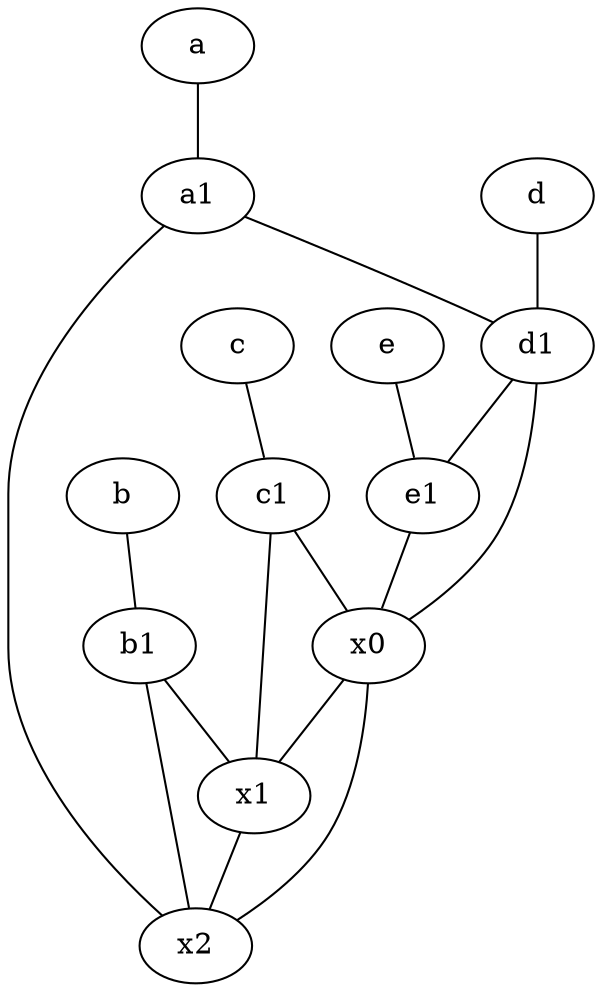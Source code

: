 graph {
	node [labelfontsize=50]
	e [labelfontsize=50 pos="7,9!"]
	a1 [labelfontsize=50 pos="8,3!"]
	b [labelfontsize=50 pos="10,4!"]
	a [labelfontsize=50 pos="8,2!"]
	x1 [labelfontsize=50]
	x2 [labelfontsize=50]
	c1 [labelfontsize=50 pos="4.5,3!"]
	b1 [labelfontsize=50 pos="9,4!"]
	d [labelfontsize=50 pos="2,5!"]
	x0 [labelfontsize=50]
	d1 [labelfontsize=50 pos="3,5!"]
	e1 [labelfontsize=50 pos="7,7!"]
	c [labelfontsize=50 pos="4.5,2!"]
	a1 -- x2
	d -- d1
	x0 -- x2
	d1 -- e1
	d1 -- x0
	x0 -- x1
	c -- c1
	x1 -- x2
	b -- b1
	b1 -- x2
	e -- e1
	e1 -- x0
	b1 -- x1
	a -- a1
	c1 -- x0
	a1 -- d1
	c1 -- x1
}
